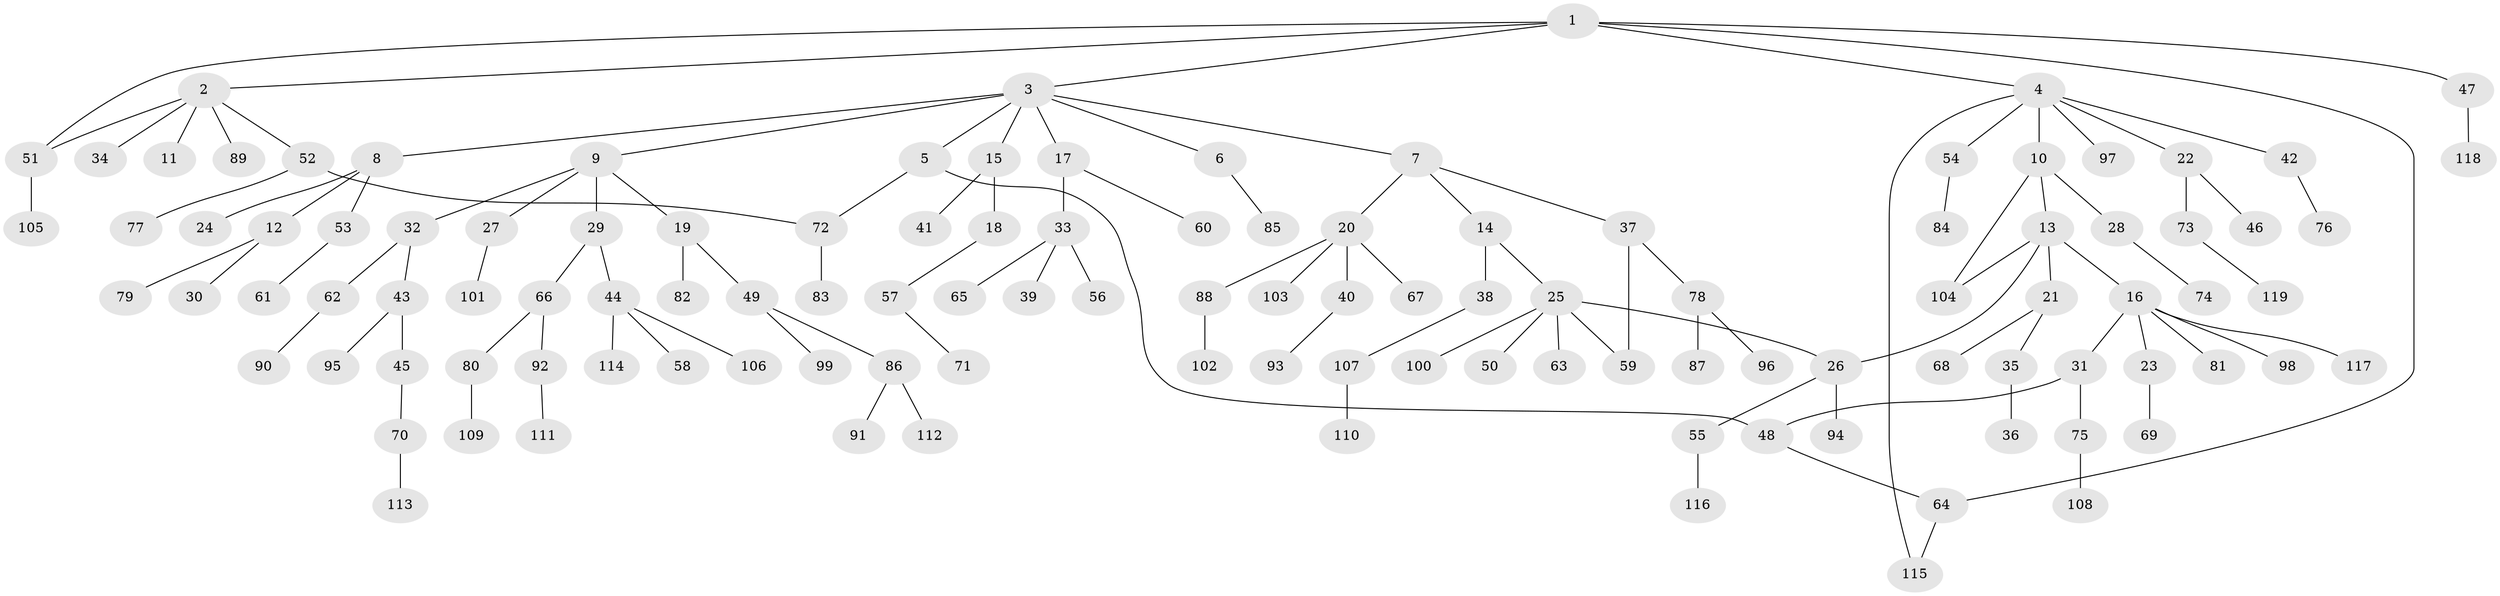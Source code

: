 // Generated by graph-tools (version 1.1) at 2025/34/03/09/25 02:34:01]
// undirected, 119 vertices, 126 edges
graph export_dot {
graph [start="1"]
  node [color=gray90,style=filled];
  1;
  2;
  3;
  4;
  5;
  6;
  7;
  8;
  9;
  10;
  11;
  12;
  13;
  14;
  15;
  16;
  17;
  18;
  19;
  20;
  21;
  22;
  23;
  24;
  25;
  26;
  27;
  28;
  29;
  30;
  31;
  32;
  33;
  34;
  35;
  36;
  37;
  38;
  39;
  40;
  41;
  42;
  43;
  44;
  45;
  46;
  47;
  48;
  49;
  50;
  51;
  52;
  53;
  54;
  55;
  56;
  57;
  58;
  59;
  60;
  61;
  62;
  63;
  64;
  65;
  66;
  67;
  68;
  69;
  70;
  71;
  72;
  73;
  74;
  75;
  76;
  77;
  78;
  79;
  80;
  81;
  82;
  83;
  84;
  85;
  86;
  87;
  88;
  89;
  90;
  91;
  92;
  93;
  94;
  95;
  96;
  97;
  98;
  99;
  100;
  101;
  102;
  103;
  104;
  105;
  106;
  107;
  108;
  109;
  110;
  111;
  112;
  113;
  114;
  115;
  116;
  117;
  118;
  119;
  1 -- 2;
  1 -- 3;
  1 -- 4;
  1 -- 47;
  1 -- 64;
  1 -- 51;
  2 -- 11;
  2 -- 34;
  2 -- 51;
  2 -- 52;
  2 -- 89;
  3 -- 5;
  3 -- 6;
  3 -- 7;
  3 -- 8;
  3 -- 9;
  3 -- 15;
  3 -- 17;
  4 -- 10;
  4 -- 22;
  4 -- 42;
  4 -- 54;
  4 -- 97;
  4 -- 115;
  5 -- 48;
  5 -- 72;
  6 -- 85;
  7 -- 14;
  7 -- 20;
  7 -- 37;
  8 -- 12;
  8 -- 24;
  8 -- 53;
  9 -- 19;
  9 -- 27;
  9 -- 29;
  9 -- 32;
  10 -- 13;
  10 -- 28;
  10 -- 104;
  12 -- 30;
  12 -- 79;
  13 -- 16;
  13 -- 21;
  13 -- 26;
  13 -- 104;
  14 -- 25;
  14 -- 38;
  15 -- 18;
  15 -- 41;
  16 -- 23;
  16 -- 31;
  16 -- 81;
  16 -- 98;
  16 -- 117;
  17 -- 33;
  17 -- 60;
  18 -- 57;
  19 -- 49;
  19 -- 82;
  20 -- 40;
  20 -- 67;
  20 -- 88;
  20 -- 103;
  21 -- 35;
  21 -- 68;
  22 -- 46;
  22 -- 73;
  23 -- 69;
  25 -- 26;
  25 -- 50;
  25 -- 59;
  25 -- 63;
  25 -- 100;
  26 -- 55;
  26 -- 94;
  27 -- 101;
  28 -- 74;
  29 -- 44;
  29 -- 66;
  31 -- 75;
  31 -- 48;
  32 -- 43;
  32 -- 62;
  33 -- 39;
  33 -- 56;
  33 -- 65;
  35 -- 36;
  37 -- 78;
  37 -- 59;
  38 -- 107;
  40 -- 93;
  42 -- 76;
  43 -- 45;
  43 -- 95;
  44 -- 58;
  44 -- 106;
  44 -- 114;
  45 -- 70;
  47 -- 118;
  48 -- 64;
  49 -- 86;
  49 -- 99;
  51 -- 105;
  52 -- 72;
  52 -- 77;
  53 -- 61;
  54 -- 84;
  55 -- 116;
  57 -- 71;
  62 -- 90;
  64 -- 115;
  66 -- 80;
  66 -- 92;
  70 -- 113;
  72 -- 83;
  73 -- 119;
  75 -- 108;
  78 -- 87;
  78 -- 96;
  80 -- 109;
  86 -- 91;
  86 -- 112;
  88 -- 102;
  92 -- 111;
  107 -- 110;
}
